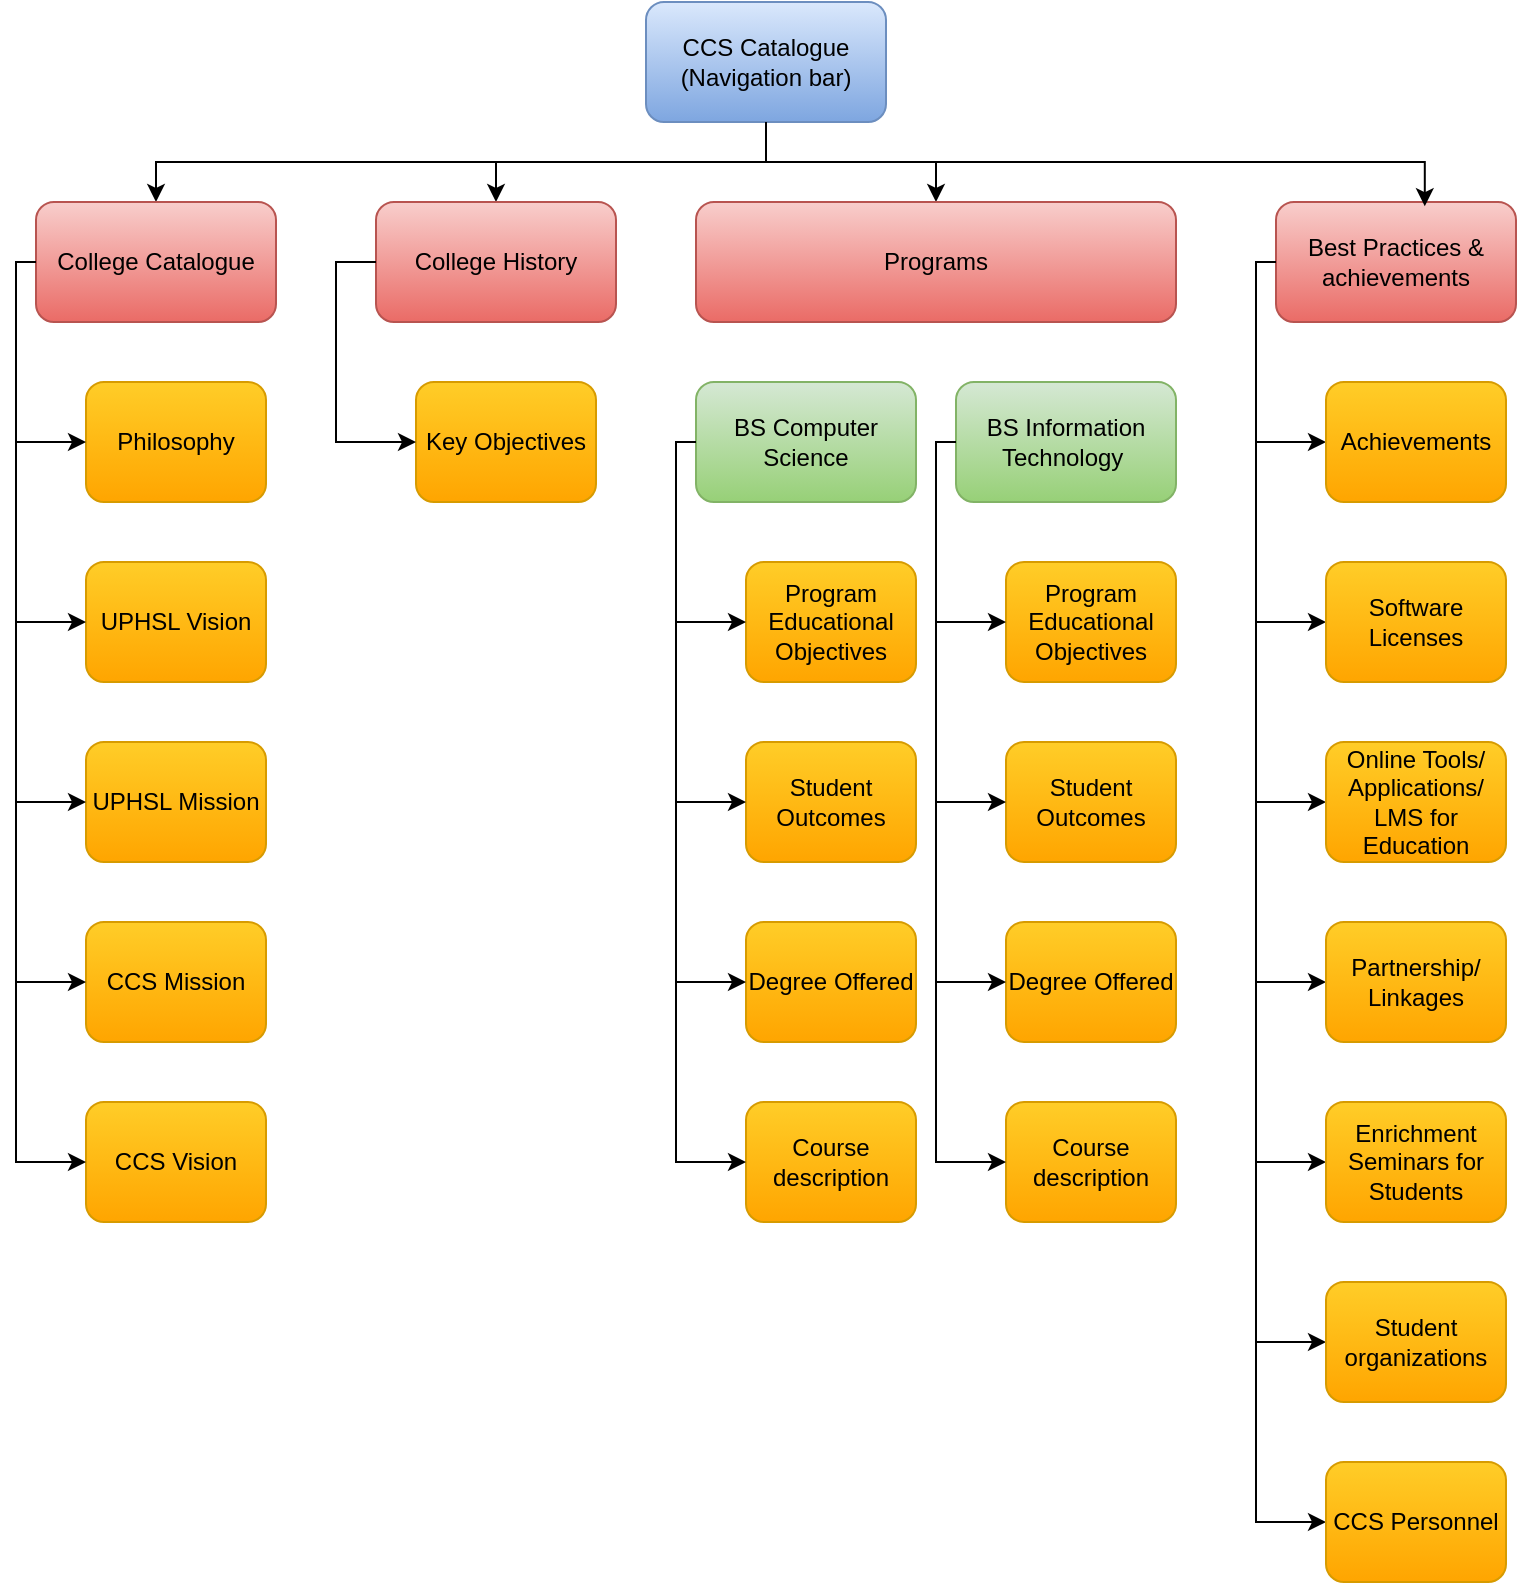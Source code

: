 <mxfile version="23.1.6" type="github">
  <diagram name="Page-1" id="sACsTCeDd_Et6IisknRS">
    <mxGraphModel dx="1760" dy="936" grid="1" gridSize="10" guides="1" tooltips="1" connect="1" arrows="1" fold="1" page="1" pageScale="1" pageWidth="850" pageHeight="1100" math="0" shadow="0">
      <root>
        <mxCell id="0" />
        <mxCell id="1" parent="0" />
        <mxCell id="no28YzW2g3oVM7ufs7Dy-106" style="edgeStyle=orthogonalEdgeStyle;rounded=0;orthogonalLoop=1;jettySize=auto;html=1;entryX=0.5;entryY=0;entryDx=0;entryDy=0;" edge="1" parent="1" source="no28YzW2g3oVM7ufs7Dy-1" target="no28YzW2g3oVM7ufs7Dy-6">
          <mxGeometry relative="1" as="geometry">
            <Array as="points">
              <mxPoint x="425" y="90" />
              <mxPoint x="120" y="90" />
            </Array>
          </mxGeometry>
        </mxCell>
        <mxCell id="no28YzW2g3oVM7ufs7Dy-107" style="edgeStyle=orthogonalEdgeStyle;rounded=0;orthogonalLoop=1;jettySize=auto;html=1;entryX=0.5;entryY=0;entryDx=0;entryDy=0;" edge="1" parent="1" source="no28YzW2g3oVM7ufs7Dy-1" target="no28YzW2g3oVM7ufs7Dy-7">
          <mxGeometry relative="1" as="geometry">
            <Array as="points">
              <mxPoint x="425" y="90" />
              <mxPoint x="290" y="90" />
            </Array>
          </mxGeometry>
        </mxCell>
        <mxCell id="no28YzW2g3oVM7ufs7Dy-109" style="edgeStyle=orthogonalEdgeStyle;rounded=0;orthogonalLoop=1;jettySize=auto;html=1;exitX=0.5;exitY=1;exitDx=0;exitDy=0;" edge="1" parent="1" source="no28YzW2g3oVM7ufs7Dy-1" target="no28YzW2g3oVM7ufs7Dy-8">
          <mxGeometry relative="1" as="geometry" />
        </mxCell>
        <mxCell id="no28YzW2g3oVM7ufs7Dy-1" value="CCS Catalogue&lt;br&gt;(Navigation bar)" style="rounded=1;whiteSpace=wrap;html=1;fillColor=#dae8fc;strokeColor=#6c8ebf;gradientColor=#7ea6e0;" vertex="1" parent="1">
          <mxGeometry x="365" y="10" width="120" height="60" as="geometry" />
        </mxCell>
        <mxCell id="no28YzW2g3oVM7ufs7Dy-105" value="" style="group" vertex="1" connectable="0" parent="1">
          <mxGeometry x="50" y="110" width="750" height="690" as="geometry" />
        </mxCell>
        <mxCell id="no28YzW2g3oVM7ufs7Dy-7" value="College History" style="rounded=1;whiteSpace=wrap;html=1;fillColor=#f8cecc;strokeColor=#b85450;gradientColor=#ea6b66;" vertex="1" parent="no28YzW2g3oVM7ufs7Dy-105">
          <mxGeometry x="180" width="120" height="60" as="geometry" />
        </mxCell>
        <mxCell id="no28YzW2g3oVM7ufs7Dy-8" value="Programs" style="rounded=1;whiteSpace=wrap;html=1;fillColor=#f8cecc;strokeColor=#b85450;gradientColor=#ea6b66;" vertex="1" parent="no28YzW2g3oVM7ufs7Dy-105">
          <mxGeometry x="340" width="240" height="60" as="geometry" />
        </mxCell>
        <mxCell id="no28YzW2g3oVM7ufs7Dy-22" value="Key Objectives&lt;span id=&quot;docs-internal-guid-d5e53d72-7fff-2fe1-b138-4ab144727099&quot;&gt;&lt;/span&gt;" style="rounded=1;whiteSpace=wrap;html=1;fillColor=#ffcd28;strokeColor=#d79b00;gradientColor=#ffa500;" vertex="1" parent="no28YzW2g3oVM7ufs7Dy-105">
          <mxGeometry x="200" y="90" width="90" height="60" as="geometry" />
        </mxCell>
        <mxCell id="no28YzW2g3oVM7ufs7Dy-60" style="edgeStyle=orthogonalEdgeStyle;rounded=0;orthogonalLoop=1;jettySize=auto;html=1;entryX=0;entryY=0.5;entryDx=0;entryDy=0;" edge="1" parent="no28YzW2g3oVM7ufs7Dy-105" source="no28YzW2g3oVM7ufs7Dy-7" target="no28YzW2g3oVM7ufs7Dy-22">
          <mxGeometry relative="1" as="geometry">
            <Array as="points">
              <mxPoint x="160" y="30" />
              <mxPoint x="160" y="120" />
            </Array>
          </mxGeometry>
        </mxCell>
        <mxCell id="no28YzW2g3oVM7ufs7Dy-68" value="" style="group" vertex="1" connectable="0" parent="no28YzW2g3oVM7ufs7Dy-105">
          <mxGeometry x="330" y="90" width="120" height="420" as="geometry" />
        </mxCell>
        <mxCell id="no28YzW2g3oVM7ufs7Dy-25" value="BS Computer Science&lt;span id=&quot;docs-internal-guid-ea8f8cfb-7fff-ccc1-7b33-4c26a019957c&quot;&gt;&lt;/span&gt;&lt;span id=&quot;docs-internal-guid-ea8f8cfb-7fff-ccc1-7b33-4c26a019957c&quot;&gt;&lt;/span&gt;" style="rounded=1;whiteSpace=wrap;html=1;fillColor=#d5e8d4;strokeColor=#82b366;gradientColor=#97d077;" vertex="1" parent="no28YzW2g3oVM7ufs7Dy-68">
          <mxGeometry x="10" width="110" height="60" as="geometry" />
        </mxCell>
        <mxCell id="no28YzW2g3oVM7ufs7Dy-62" value="" style="group" vertex="1" connectable="0" parent="no28YzW2g3oVM7ufs7Dy-68">
          <mxGeometry x="35" y="90" width="85" height="330" as="geometry" />
        </mxCell>
        <mxCell id="no28YzW2g3oVM7ufs7Dy-24" value="Program Educational Objectives&lt;span id=&quot;docs-internal-guid-ea8f8cfb-7fff-ccc1-7b33-4c26a019957c&quot;&gt;&lt;/span&gt;&lt;span id=&quot;docs-internal-guid-ea8f8cfb-7fff-ccc1-7b33-4c26a019957c&quot;&gt;&lt;/span&gt;" style="rounded=1;whiteSpace=wrap;html=1;fillColor=#ffcd28;strokeColor=#d79b00;gradientColor=#ffa500;" vertex="1" parent="no28YzW2g3oVM7ufs7Dy-62">
          <mxGeometry width="85" height="60" as="geometry" />
        </mxCell>
        <mxCell id="no28YzW2g3oVM7ufs7Dy-29" value="Student Outcomes&lt;span id=&quot;docs-internal-guid-ea8f8cfb-7fff-ccc1-7b33-4c26a019957c&quot;&gt;&lt;/span&gt;&lt;span id=&quot;docs-internal-guid-ea8f8cfb-7fff-ccc1-7b33-4c26a019957c&quot;&gt;&lt;/span&gt;" style="rounded=1;whiteSpace=wrap;html=1;fillColor=#ffcd28;strokeColor=#d79b00;gradientColor=#ffa500;" vertex="1" parent="no28YzW2g3oVM7ufs7Dy-62">
          <mxGeometry y="90" width="85" height="60" as="geometry" />
        </mxCell>
        <mxCell id="no28YzW2g3oVM7ufs7Dy-30" value="Degree Offered&lt;span id=&quot;docs-internal-guid-ea8f8cfb-7fff-ccc1-7b33-4c26a019957c&quot;&gt;&lt;/span&gt;&lt;span id=&quot;docs-internal-guid-ea8f8cfb-7fff-ccc1-7b33-4c26a019957c&quot;&gt;&lt;/span&gt;" style="rounded=1;whiteSpace=wrap;html=1;fillColor=#ffcd28;strokeColor=#d79b00;gradientColor=#ffa500;" vertex="1" parent="no28YzW2g3oVM7ufs7Dy-62">
          <mxGeometry y="180" width="85" height="60" as="geometry" />
        </mxCell>
        <mxCell id="no28YzW2g3oVM7ufs7Dy-32" value="Course description&lt;span id=&quot;docs-internal-guid-ea8f8cfb-7fff-ccc1-7b33-4c26a019957c&quot;&gt;&lt;/span&gt;&lt;span id=&quot;docs-internal-guid-ea8f8cfb-7fff-ccc1-7b33-4c26a019957c&quot;&gt;&lt;/span&gt;" style="rounded=1;whiteSpace=wrap;html=1;fillColor=#ffcd28;strokeColor=#d79b00;gradientColor=#ffa500;" vertex="1" parent="no28YzW2g3oVM7ufs7Dy-62">
          <mxGeometry y="270" width="85" height="60" as="geometry" />
        </mxCell>
        <mxCell id="no28YzW2g3oVM7ufs7Dy-63" style="edgeStyle=orthogonalEdgeStyle;rounded=0;orthogonalLoop=1;jettySize=auto;html=1;entryX=0;entryY=0.5;entryDx=0;entryDy=0;" edge="1" parent="no28YzW2g3oVM7ufs7Dy-68" source="no28YzW2g3oVM7ufs7Dy-25" target="no28YzW2g3oVM7ufs7Dy-24">
          <mxGeometry relative="1" as="geometry">
            <Array as="points">
              <mxPoint y="30" />
              <mxPoint y="120" />
            </Array>
          </mxGeometry>
        </mxCell>
        <mxCell id="no28YzW2g3oVM7ufs7Dy-65" style="edgeStyle=orthogonalEdgeStyle;rounded=0;orthogonalLoop=1;jettySize=auto;html=1;entryX=0;entryY=0.5;entryDx=0;entryDy=0;" edge="1" parent="no28YzW2g3oVM7ufs7Dy-68" source="no28YzW2g3oVM7ufs7Dy-25" target="no28YzW2g3oVM7ufs7Dy-29">
          <mxGeometry relative="1" as="geometry">
            <Array as="points">
              <mxPoint y="30" />
              <mxPoint y="210" />
            </Array>
          </mxGeometry>
        </mxCell>
        <mxCell id="no28YzW2g3oVM7ufs7Dy-66" style="edgeStyle=orthogonalEdgeStyle;rounded=0;orthogonalLoop=1;jettySize=auto;html=1;entryX=0;entryY=0.5;entryDx=0;entryDy=0;" edge="1" parent="no28YzW2g3oVM7ufs7Dy-68" source="no28YzW2g3oVM7ufs7Dy-25" target="no28YzW2g3oVM7ufs7Dy-30">
          <mxGeometry relative="1" as="geometry">
            <Array as="points">
              <mxPoint y="30" />
              <mxPoint y="300" />
            </Array>
          </mxGeometry>
        </mxCell>
        <mxCell id="no28YzW2g3oVM7ufs7Dy-67" style="edgeStyle=orthogonalEdgeStyle;rounded=0;orthogonalLoop=1;jettySize=auto;html=1;entryX=0;entryY=0.5;entryDx=0;entryDy=0;" edge="1" parent="no28YzW2g3oVM7ufs7Dy-68" source="no28YzW2g3oVM7ufs7Dy-25" target="no28YzW2g3oVM7ufs7Dy-32">
          <mxGeometry relative="1" as="geometry">
            <Array as="points">
              <mxPoint y="30" />
              <mxPoint y="390" />
            </Array>
          </mxGeometry>
        </mxCell>
        <mxCell id="no28YzW2g3oVM7ufs7Dy-69" value="" style="group" vertex="1" connectable="0" parent="no28YzW2g3oVM7ufs7Dy-105">
          <mxGeometry x="460" y="90" width="120" height="420" as="geometry" />
        </mxCell>
        <mxCell id="no28YzW2g3oVM7ufs7Dy-70" value="BS Information Technology&amp;nbsp;&lt;span id=&quot;docs-internal-guid-ea8f8cfb-7fff-ccc1-7b33-4c26a019957c&quot;&gt;&lt;/span&gt;&lt;span id=&quot;docs-internal-guid-ea8f8cfb-7fff-ccc1-7b33-4c26a019957c&quot;&gt;&lt;/span&gt;" style="rounded=1;whiteSpace=wrap;html=1;fillColor=#d5e8d4;strokeColor=#82b366;gradientColor=#97d077;" vertex="1" parent="no28YzW2g3oVM7ufs7Dy-69">
          <mxGeometry x="10" width="110" height="60" as="geometry" />
        </mxCell>
        <mxCell id="no28YzW2g3oVM7ufs7Dy-71" value="" style="group" vertex="1" connectable="0" parent="no28YzW2g3oVM7ufs7Dy-69">
          <mxGeometry x="35" y="90" width="85" height="330" as="geometry" />
        </mxCell>
        <mxCell id="no28YzW2g3oVM7ufs7Dy-72" value="Program Educational Objectives&lt;span id=&quot;docs-internal-guid-ea8f8cfb-7fff-ccc1-7b33-4c26a019957c&quot;&gt;&lt;/span&gt;&lt;span id=&quot;docs-internal-guid-ea8f8cfb-7fff-ccc1-7b33-4c26a019957c&quot;&gt;&lt;/span&gt;" style="rounded=1;whiteSpace=wrap;html=1;fillColor=#ffcd28;strokeColor=#d79b00;gradientColor=#ffa500;" vertex="1" parent="no28YzW2g3oVM7ufs7Dy-71">
          <mxGeometry width="85" height="60" as="geometry" />
        </mxCell>
        <mxCell id="no28YzW2g3oVM7ufs7Dy-73" value="Student Outcomes&lt;span id=&quot;docs-internal-guid-ea8f8cfb-7fff-ccc1-7b33-4c26a019957c&quot;&gt;&lt;/span&gt;&lt;span id=&quot;docs-internal-guid-ea8f8cfb-7fff-ccc1-7b33-4c26a019957c&quot;&gt;&lt;/span&gt;" style="rounded=1;whiteSpace=wrap;html=1;fillColor=#ffcd28;strokeColor=#d79b00;gradientColor=#ffa500;" vertex="1" parent="no28YzW2g3oVM7ufs7Dy-71">
          <mxGeometry y="90" width="85" height="60" as="geometry" />
        </mxCell>
        <mxCell id="no28YzW2g3oVM7ufs7Dy-74" value="Degree Offered&lt;span id=&quot;docs-internal-guid-ea8f8cfb-7fff-ccc1-7b33-4c26a019957c&quot;&gt;&lt;/span&gt;&lt;span id=&quot;docs-internal-guid-ea8f8cfb-7fff-ccc1-7b33-4c26a019957c&quot;&gt;&lt;/span&gt;" style="rounded=1;whiteSpace=wrap;html=1;fillColor=#ffcd28;strokeColor=#d79b00;gradientColor=#ffa500;" vertex="1" parent="no28YzW2g3oVM7ufs7Dy-71">
          <mxGeometry y="180" width="85" height="60" as="geometry" />
        </mxCell>
        <mxCell id="no28YzW2g3oVM7ufs7Dy-75" value="Course description&lt;span id=&quot;docs-internal-guid-ea8f8cfb-7fff-ccc1-7b33-4c26a019957c&quot;&gt;&lt;/span&gt;&lt;span id=&quot;docs-internal-guid-ea8f8cfb-7fff-ccc1-7b33-4c26a019957c&quot;&gt;&lt;/span&gt;" style="rounded=1;whiteSpace=wrap;html=1;fillColor=#ffcd28;strokeColor=#d79b00;gradientColor=#ffa500;" vertex="1" parent="no28YzW2g3oVM7ufs7Dy-71">
          <mxGeometry y="270" width="85" height="60" as="geometry" />
        </mxCell>
        <mxCell id="no28YzW2g3oVM7ufs7Dy-76" style="edgeStyle=orthogonalEdgeStyle;rounded=0;orthogonalLoop=1;jettySize=auto;html=1;entryX=0;entryY=0.5;entryDx=0;entryDy=0;" edge="1" parent="no28YzW2g3oVM7ufs7Dy-69" source="no28YzW2g3oVM7ufs7Dy-70" target="no28YzW2g3oVM7ufs7Dy-72">
          <mxGeometry relative="1" as="geometry">
            <Array as="points">
              <mxPoint y="30" />
              <mxPoint y="120" />
            </Array>
          </mxGeometry>
        </mxCell>
        <mxCell id="no28YzW2g3oVM7ufs7Dy-77" style="edgeStyle=orthogonalEdgeStyle;rounded=0;orthogonalLoop=1;jettySize=auto;html=1;entryX=0;entryY=0.5;entryDx=0;entryDy=0;" edge="1" parent="no28YzW2g3oVM7ufs7Dy-69" source="no28YzW2g3oVM7ufs7Dy-70" target="no28YzW2g3oVM7ufs7Dy-73">
          <mxGeometry relative="1" as="geometry">
            <Array as="points">
              <mxPoint y="30" />
              <mxPoint y="210" />
            </Array>
          </mxGeometry>
        </mxCell>
        <mxCell id="no28YzW2g3oVM7ufs7Dy-78" style="edgeStyle=orthogonalEdgeStyle;rounded=0;orthogonalLoop=1;jettySize=auto;html=1;entryX=0;entryY=0.5;entryDx=0;entryDy=0;" edge="1" parent="no28YzW2g3oVM7ufs7Dy-69" source="no28YzW2g3oVM7ufs7Dy-70" target="no28YzW2g3oVM7ufs7Dy-74">
          <mxGeometry relative="1" as="geometry">
            <Array as="points">
              <mxPoint y="30" />
              <mxPoint y="300" />
            </Array>
          </mxGeometry>
        </mxCell>
        <mxCell id="no28YzW2g3oVM7ufs7Dy-79" style="edgeStyle=orthogonalEdgeStyle;rounded=0;orthogonalLoop=1;jettySize=auto;html=1;entryX=0;entryY=0.5;entryDx=0;entryDy=0;" edge="1" parent="no28YzW2g3oVM7ufs7Dy-69" source="no28YzW2g3oVM7ufs7Dy-70" target="no28YzW2g3oVM7ufs7Dy-75">
          <mxGeometry relative="1" as="geometry">
            <Array as="points">
              <mxPoint y="30" />
              <mxPoint y="390" />
            </Array>
          </mxGeometry>
        </mxCell>
        <mxCell id="no28YzW2g3oVM7ufs7Dy-87" value="" style="group" vertex="1" connectable="0" parent="no28YzW2g3oVM7ufs7Dy-105">
          <mxGeometry width="130" height="510" as="geometry" />
        </mxCell>
        <mxCell id="no28YzW2g3oVM7ufs7Dy-6" value="College Catalogue" style="rounded=1;whiteSpace=wrap;html=1;fillColor=#f8cecc;strokeColor=#b85450;gradientColor=#ea6b66;" vertex="1" parent="no28YzW2g3oVM7ufs7Dy-87">
          <mxGeometry x="10" width="120" height="60" as="geometry" />
        </mxCell>
        <mxCell id="no28YzW2g3oVM7ufs7Dy-15" value="" style="group" vertex="1" connectable="0" parent="no28YzW2g3oVM7ufs7Dy-87">
          <mxGeometry x="35" y="90" width="90" height="420" as="geometry" />
        </mxCell>
        <mxCell id="no28YzW2g3oVM7ufs7Dy-10" value="Philosophy&lt;span id=&quot;docs-internal-guid-d5e53d72-7fff-2fe1-b138-4ab144727099&quot;&gt;&lt;/span&gt;" style="rounded=1;whiteSpace=wrap;html=1;fillColor=#ffcd28;strokeColor=#d79b00;gradientColor=#ffa500;" vertex="1" parent="no28YzW2g3oVM7ufs7Dy-15">
          <mxGeometry width="90" height="60" as="geometry" />
        </mxCell>
        <mxCell id="no28YzW2g3oVM7ufs7Dy-11" value="&lt;div&gt;UPHSL Vision&lt;/div&gt;" style="rounded=1;whiteSpace=wrap;html=1;fillColor=#ffcd28;strokeColor=#d79b00;gradientColor=#ffa500;" vertex="1" parent="no28YzW2g3oVM7ufs7Dy-15">
          <mxGeometry y="90" width="90" height="60" as="geometry" />
        </mxCell>
        <mxCell id="no28YzW2g3oVM7ufs7Dy-12" value="UPHSL Mission&lt;span id=&quot;docs-internal-guid-d5e53d72-7fff-2fe1-b138-4ab144727099&quot;&gt;&lt;/span&gt;" style="rounded=1;whiteSpace=wrap;html=1;fillColor=#ffcd28;strokeColor=#d79b00;gradientColor=#ffa500;" vertex="1" parent="no28YzW2g3oVM7ufs7Dy-15">
          <mxGeometry y="180" width="90" height="60" as="geometry" />
        </mxCell>
        <mxCell id="no28YzW2g3oVM7ufs7Dy-13" value="&lt;div&gt;CCS Mission&lt;/div&gt;" style="rounded=1;whiteSpace=wrap;html=1;fillColor=#ffcd28;strokeColor=#d79b00;gradientColor=#ffa500;" vertex="1" parent="no28YzW2g3oVM7ufs7Dy-15">
          <mxGeometry y="270" width="90" height="60" as="geometry" />
        </mxCell>
        <mxCell id="no28YzW2g3oVM7ufs7Dy-14" value="&lt;span id=&quot;docs-internal-guid-57780343-7fff-d43e-a0b6-322ba20f0d49&quot;&gt;&lt;/span&gt;CCS Vision" style="rounded=1;whiteSpace=wrap;html=1;fillColor=#ffcd28;strokeColor=#d79b00;gradientColor=#ffa500;" vertex="1" parent="no28YzW2g3oVM7ufs7Dy-15">
          <mxGeometry y="360" width="90" height="60" as="geometry" />
        </mxCell>
        <mxCell id="no28YzW2g3oVM7ufs7Dy-46" style="edgeStyle=orthogonalEdgeStyle;rounded=0;orthogonalLoop=1;jettySize=auto;html=1;entryX=0;entryY=0.5;entryDx=0;entryDy=0;" edge="1" parent="no28YzW2g3oVM7ufs7Dy-87" source="no28YzW2g3oVM7ufs7Dy-6" target="no28YzW2g3oVM7ufs7Dy-10">
          <mxGeometry relative="1" as="geometry">
            <Array as="points">
              <mxPoint y="30" />
              <mxPoint y="120" />
            </Array>
          </mxGeometry>
        </mxCell>
        <mxCell id="no28YzW2g3oVM7ufs7Dy-56" style="edgeStyle=orthogonalEdgeStyle;rounded=0;orthogonalLoop=1;jettySize=auto;html=1;entryX=0;entryY=0.5;entryDx=0;entryDy=0;" edge="1" parent="no28YzW2g3oVM7ufs7Dy-87" source="no28YzW2g3oVM7ufs7Dy-6" target="no28YzW2g3oVM7ufs7Dy-11">
          <mxGeometry relative="1" as="geometry">
            <Array as="points">
              <mxPoint y="30" />
              <mxPoint y="210" />
            </Array>
          </mxGeometry>
        </mxCell>
        <mxCell id="no28YzW2g3oVM7ufs7Dy-57" style="edgeStyle=orthogonalEdgeStyle;rounded=0;orthogonalLoop=1;jettySize=auto;html=1;entryX=0;entryY=0.5;entryDx=0;entryDy=0;" edge="1" parent="no28YzW2g3oVM7ufs7Dy-87" source="no28YzW2g3oVM7ufs7Dy-6" target="no28YzW2g3oVM7ufs7Dy-12">
          <mxGeometry relative="1" as="geometry">
            <Array as="points">
              <mxPoint y="30" />
              <mxPoint y="300" />
            </Array>
          </mxGeometry>
        </mxCell>
        <mxCell id="no28YzW2g3oVM7ufs7Dy-58" style="edgeStyle=orthogonalEdgeStyle;rounded=0;orthogonalLoop=1;jettySize=auto;html=1;entryX=0;entryY=0.5;entryDx=0;entryDy=0;" edge="1" parent="no28YzW2g3oVM7ufs7Dy-87" source="no28YzW2g3oVM7ufs7Dy-6" target="no28YzW2g3oVM7ufs7Dy-13">
          <mxGeometry relative="1" as="geometry">
            <Array as="points">
              <mxPoint y="30" />
              <mxPoint y="390" />
            </Array>
          </mxGeometry>
        </mxCell>
        <mxCell id="no28YzW2g3oVM7ufs7Dy-59" style="edgeStyle=orthogonalEdgeStyle;rounded=0;orthogonalLoop=1;jettySize=auto;html=1;entryX=0;entryY=0.5;entryDx=0;entryDy=0;" edge="1" parent="no28YzW2g3oVM7ufs7Dy-87" source="no28YzW2g3oVM7ufs7Dy-6" target="no28YzW2g3oVM7ufs7Dy-14">
          <mxGeometry relative="1" as="geometry">
            <Array as="points">
              <mxPoint y="30" />
              <mxPoint y="480" />
            </Array>
          </mxGeometry>
        </mxCell>
        <mxCell id="no28YzW2g3oVM7ufs7Dy-89" value="Best Practices &amp;amp; achievements" style="rounded=1;whiteSpace=wrap;html=1;fillColor=#f8cecc;strokeColor=#b85450;gradientColor=#ea6b66;" vertex="1" parent="no28YzW2g3oVM7ufs7Dy-105">
          <mxGeometry x="630" width="120" height="60" as="geometry" />
        </mxCell>
        <mxCell id="no28YzW2g3oVM7ufs7Dy-96" style="edgeStyle=orthogonalEdgeStyle;rounded=0;orthogonalLoop=1;jettySize=auto;html=1;entryX=0;entryY=0.5;entryDx=0;entryDy=0;" edge="1" parent="no28YzW2g3oVM7ufs7Dy-105" source="no28YzW2g3oVM7ufs7Dy-89" target="no28YzW2g3oVM7ufs7Dy-91">
          <mxGeometry relative="1" as="geometry">
            <Array as="points">
              <mxPoint x="620" y="30" />
              <mxPoint x="620" y="120" />
            </Array>
          </mxGeometry>
        </mxCell>
        <mxCell id="no28YzW2g3oVM7ufs7Dy-97" style="edgeStyle=orthogonalEdgeStyle;rounded=0;orthogonalLoop=1;jettySize=auto;html=1;entryX=0;entryY=0.5;entryDx=0;entryDy=0;" edge="1" parent="no28YzW2g3oVM7ufs7Dy-105" source="no28YzW2g3oVM7ufs7Dy-89" target="no28YzW2g3oVM7ufs7Dy-92">
          <mxGeometry relative="1" as="geometry">
            <Array as="points">
              <mxPoint x="620" y="30" />
              <mxPoint x="620" y="210" />
            </Array>
          </mxGeometry>
        </mxCell>
        <mxCell id="no28YzW2g3oVM7ufs7Dy-98" style="edgeStyle=orthogonalEdgeStyle;rounded=0;orthogonalLoop=1;jettySize=auto;html=1;entryX=0;entryY=0.5;entryDx=0;entryDy=0;" edge="1" parent="no28YzW2g3oVM7ufs7Dy-105" source="no28YzW2g3oVM7ufs7Dy-89" target="no28YzW2g3oVM7ufs7Dy-93">
          <mxGeometry relative="1" as="geometry">
            <Array as="points">
              <mxPoint x="620" y="30" />
              <mxPoint x="620" y="300" />
            </Array>
          </mxGeometry>
        </mxCell>
        <mxCell id="no28YzW2g3oVM7ufs7Dy-99" style="edgeStyle=orthogonalEdgeStyle;rounded=0;orthogonalLoop=1;jettySize=auto;html=1;entryX=0;entryY=0.5;entryDx=0;entryDy=0;" edge="1" parent="no28YzW2g3oVM7ufs7Dy-105" source="no28YzW2g3oVM7ufs7Dy-89" target="no28YzW2g3oVM7ufs7Dy-94">
          <mxGeometry relative="1" as="geometry">
            <Array as="points">
              <mxPoint x="620" y="30" />
              <mxPoint x="620" y="390" />
            </Array>
          </mxGeometry>
        </mxCell>
        <mxCell id="no28YzW2g3oVM7ufs7Dy-100" style="edgeStyle=orthogonalEdgeStyle;rounded=0;orthogonalLoop=1;jettySize=auto;html=1;entryX=0;entryY=0.5;entryDx=0;entryDy=0;" edge="1" parent="no28YzW2g3oVM7ufs7Dy-105" source="no28YzW2g3oVM7ufs7Dy-89" target="no28YzW2g3oVM7ufs7Dy-95">
          <mxGeometry relative="1" as="geometry">
            <Array as="points">
              <mxPoint x="620" y="30" />
              <mxPoint x="620" y="480" />
            </Array>
          </mxGeometry>
        </mxCell>
        <mxCell id="no28YzW2g3oVM7ufs7Dy-91" value="Achievements&lt;span id=&quot;docs-internal-guid-d5e53d72-7fff-2fe1-b138-4ab144727099&quot;&gt;&lt;/span&gt;" style="rounded=1;whiteSpace=wrap;html=1;fillColor=#ffcd28;strokeColor=#d79b00;gradientColor=#ffa500;" vertex="1" parent="no28YzW2g3oVM7ufs7Dy-105">
          <mxGeometry x="655" y="90" width="90" height="60" as="geometry" />
        </mxCell>
        <mxCell id="no28YzW2g3oVM7ufs7Dy-92" value="&lt;div&gt;Software Licenses&lt;/div&gt;" style="rounded=1;whiteSpace=wrap;html=1;fillColor=#ffcd28;strokeColor=#d79b00;gradientColor=#ffa500;" vertex="1" parent="no28YzW2g3oVM7ufs7Dy-105">
          <mxGeometry x="655" y="180" width="90" height="60" as="geometry" />
        </mxCell>
        <mxCell id="no28YzW2g3oVM7ufs7Dy-93" value="Online Tools/ Applications/ LMS for Education&lt;span id=&quot;docs-internal-guid-d5e53d72-7fff-2fe1-b138-4ab144727099&quot;&gt;&lt;/span&gt;" style="rounded=1;whiteSpace=wrap;html=1;fillColor=#ffcd28;strokeColor=#d79b00;gradientColor=#ffa500;" vertex="1" parent="no28YzW2g3oVM7ufs7Dy-105">
          <mxGeometry x="655" y="270" width="90" height="60" as="geometry" />
        </mxCell>
        <mxCell id="no28YzW2g3oVM7ufs7Dy-94" value="&lt;div&gt;Partnership/ Linkages&lt;/div&gt;" style="rounded=1;whiteSpace=wrap;html=1;fillColor=#ffcd28;strokeColor=#d79b00;gradientColor=#ffa500;container=0;" vertex="1" parent="no28YzW2g3oVM7ufs7Dy-105">
          <mxGeometry x="655" y="360" width="90" height="60" as="geometry" />
        </mxCell>
        <mxCell id="no28YzW2g3oVM7ufs7Dy-95" value="&lt;span id=&quot;docs-internal-guid-57780343-7fff-d43e-a0b6-322ba20f0d49&quot;&gt;&lt;/span&gt;Enrichment Seminars for Students" style="rounded=1;whiteSpace=wrap;html=1;fillColor=#ffcd28;strokeColor=#d79b00;gradientColor=#ffa500;container=0;" vertex="1" parent="no28YzW2g3oVM7ufs7Dy-105">
          <mxGeometry x="655" y="450" width="90" height="60" as="geometry" />
        </mxCell>
        <mxCell id="no28YzW2g3oVM7ufs7Dy-101" style="edgeStyle=orthogonalEdgeStyle;rounded=0;orthogonalLoop=1;jettySize=auto;html=1;entryX=0;entryY=0.5;entryDx=0;entryDy=0;" edge="1" target="no28YzW2g3oVM7ufs7Dy-103" parent="no28YzW2g3oVM7ufs7Dy-105">
          <mxGeometry relative="1" as="geometry">
            <mxPoint x="630" y="210" as="sourcePoint" />
            <Array as="points">
              <mxPoint x="620" y="210" />
              <mxPoint x="620" y="570" />
            </Array>
          </mxGeometry>
        </mxCell>
        <mxCell id="no28YzW2g3oVM7ufs7Dy-102" style="edgeStyle=orthogonalEdgeStyle;rounded=0;orthogonalLoop=1;jettySize=auto;html=1;entryX=0;entryY=0.5;entryDx=0;entryDy=0;" edge="1" target="no28YzW2g3oVM7ufs7Dy-104" parent="no28YzW2g3oVM7ufs7Dy-105">
          <mxGeometry relative="1" as="geometry">
            <mxPoint x="630" y="210" as="sourcePoint" />
            <Array as="points">
              <mxPoint x="620" y="210" />
              <mxPoint x="620" y="660" />
            </Array>
          </mxGeometry>
        </mxCell>
        <mxCell id="no28YzW2g3oVM7ufs7Dy-103" value="&lt;div&gt;Student organizations&lt;/div&gt;" style="rounded=1;whiteSpace=wrap;html=1;fillColor=#ffcd28;strokeColor=#d79b00;gradientColor=#ffa500;container=0;" vertex="1" parent="no28YzW2g3oVM7ufs7Dy-105">
          <mxGeometry x="655" y="540" width="90" height="60" as="geometry" />
        </mxCell>
        <mxCell id="no28YzW2g3oVM7ufs7Dy-104" value="&lt;span id=&quot;docs-internal-guid-57780343-7fff-d43e-a0b6-322ba20f0d49&quot;&gt;&lt;/span&gt;CCS Personnel" style="rounded=1;whiteSpace=wrap;html=1;fillColor=#ffcd28;strokeColor=#d79b00;gradientColor=#ffa500;container=0;" vertex="1" parent="no28YzW2g3oVM7ufs7Dy-105">
          <mxGeometry x="655" y="630" width="90" height="60" as="geometry" />
        </mxCell>
        <mxCell id="no28YzW2g3oVM7ufs7Dy-108" style="edgeStyle=orthogonalEdgeStyle;rounded=0;orthogonalLoop=1;jettySize=auto;html=1;entryX=0.62;entryY=0.035;entryDx=0;entryDy=0;entryPerimeter=0;" edge="1" parent="1" source="no28YzW2g3oVM7ufs7Dy-1" target="no28YzW2g3oVM7ufs7Dy-89">
          <mxGeometry relative="1" as="geometry">
            <Array as="points">
              <mxPoint x="425" y="90" />
              <mxPoint x="754" y="90" />
            </Array>
          </mxGeometry>
        </mxCell>
      </root>
    </mxGraphModel>
  </diagram>
</mxfile>
